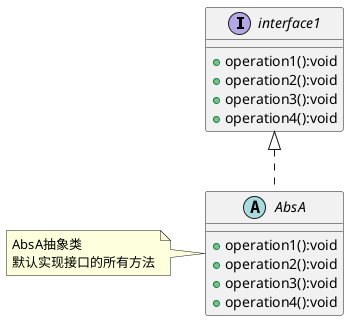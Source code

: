 @startuml
'https://plantuml.com/class-diagram

interface interface1{
+operation1():void
+operation2():void
+operation3():void
+operation4():void
}

abstract class AbsA implements interface1{
+operation1():void
+operation2():void
+operation3():void
+operation4():void
}

note left of AbsA
AbsA抽象类
默认实现接口的所有方法
end note

@enduml